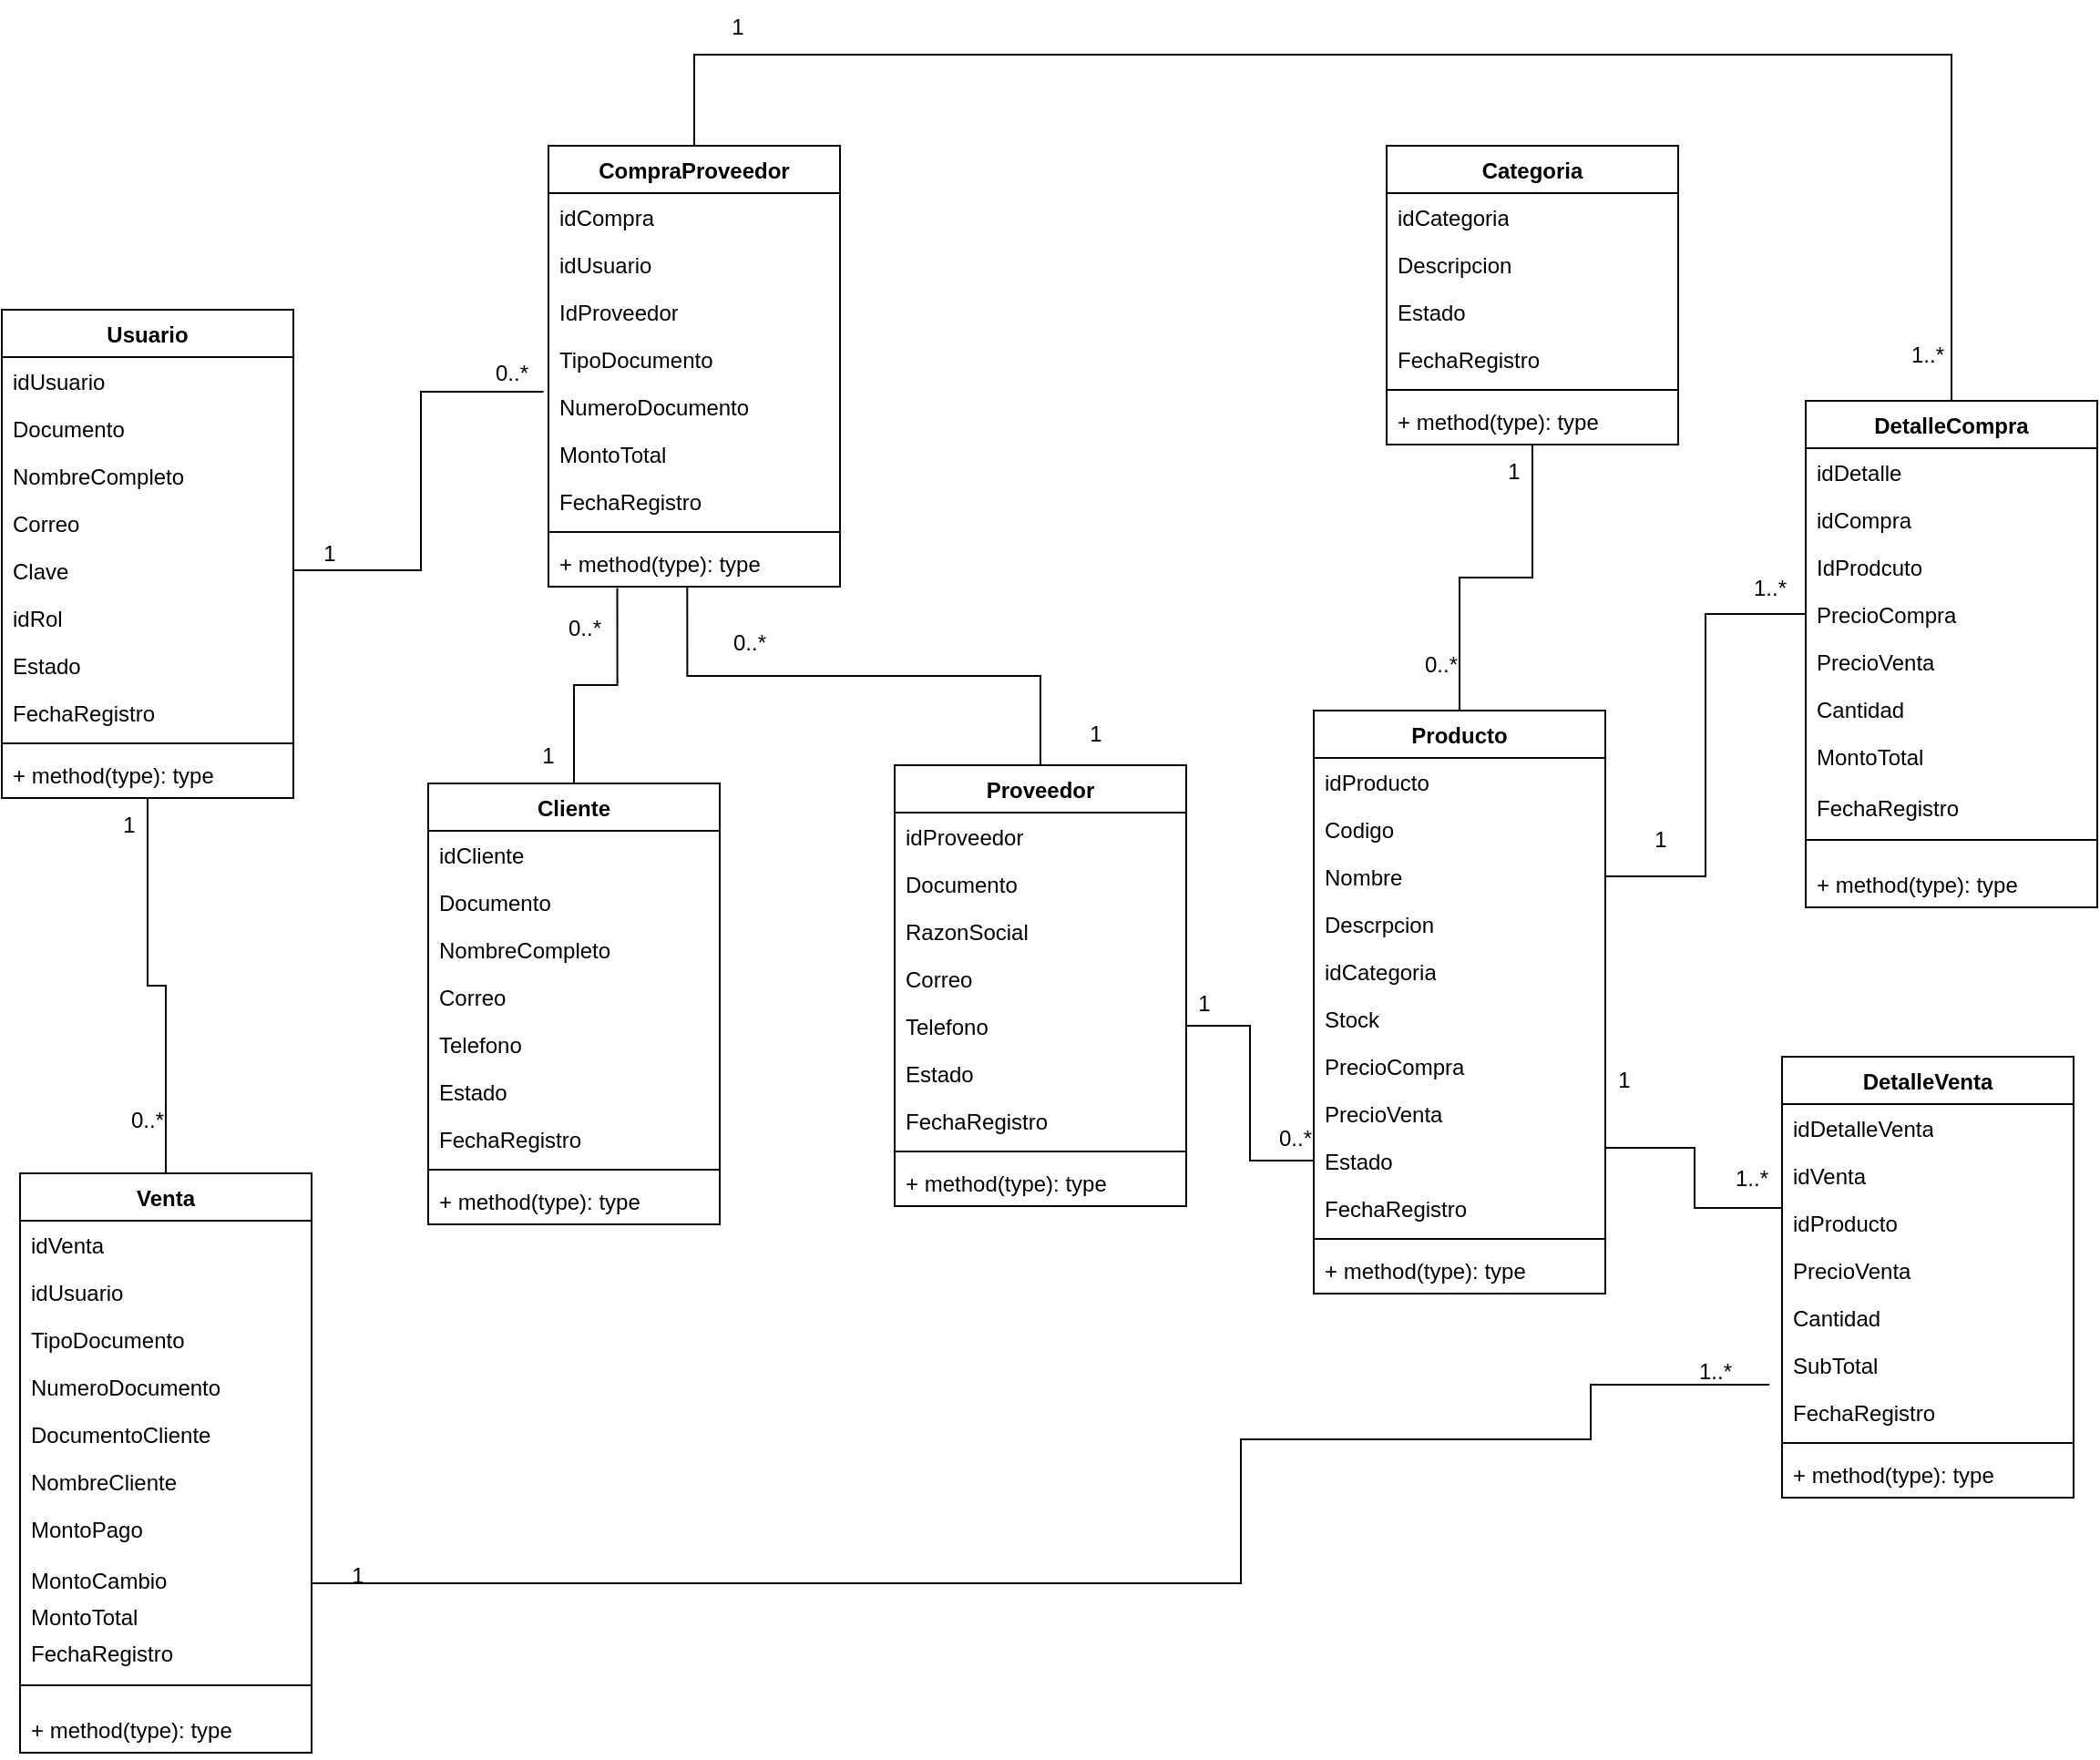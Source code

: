 <mxfile version="24.7.14">
  <diagram id="C5RBs43oDa-KdzZeNtuy" name="Page-1">
    <mxGraphModel grid="1" page="1" gridSize="10" guides="1" tooltips="1" connect="1" arrows="1" fold="1" pageScale="1" pageWidth="827" pageHeight="1169" math="0" shadow="0">
      <root>
        <mxCell id="WIyWlLk6GJQsqaUBKTNV-0" />
        <mxCell id="WIyWlLk6GJQsqaUBKTNV-1" parent="WIyWlLk6GJQsqaUBKTNV-0" />
        <mxCell id="qxZV2UlIpBGT71yUsDjP-0" value="Cliente" style="swimlane;fontStyle=1;align=center;verticalAlign=top;childLayout=stackLayout;horizontal=1;startSize=26;horizontalStack=0;resizeParent=1;resizeParentMax=0;resizeLast=0;collapsible=1;marginBottom=0;whiteSpace=wrap;html=1;" vertex="1" parent="WIyWlLk6GJQsqaUBKTNV-1">
          <mxGeometry x="254" width="160" height="242" as="geometry">
            <mxRectangle x="200" y="120" width="80" height="30" as="alternateBounds" />
          </mxGeometry>
        </mxCell>
        <mxCell id="qxZV2UlIpBGT71yUsDjP-6" value="idCliente" style="text;strokeColor=none;fillColor=none;align=left;verticalAlign=top;spacingLeft=4;spacingRight=4;overflow=hidden;rotatable=0;points=[[0,0.5],[1,0.5]];portConstraint=eastwest;whiteSpace=wrap;html=1;" vertex="1" parent="qxZV2UlIpBGT71yUsDjP-0">
          <mxGeometry y="26" width="160" height="26" as="geometry" />
        </mxCell>
        <mxCell id="qxZV2UlIpBGT71yUsDjP-5" value="Documento" style="text;strokeColor=none;fillColor=none;align=left;verticalAlign=top;spacingLeft=4;spacingRight=4;overflow=hidden;rotatable=0;points=[[0,0.5],[1,0.5]];portConstraint=eastwest;whiteSpace=wrap;html=1;" vertex="1" parent="qxZV2UlIpBGT71yUsDjP-0">
          <mxGeometry y="52" width="160" height="26" as="geometry" />
        </mxCell>
        <mxCell id="qxZV2UlIpBGT71yUsDjP-8" value="NombreCompleto" style="text;strokeColor=none;fillColor=none;align=left;verticalAlign=top;spacingLeft=4;spacingRight=4;overflow=hidden;rotatable=0;points=[[0,0.5],[1,0.5]];portConstraint=eastwest;whiteSpace=wrap;html=1;" vertex="1" parent="qxZV2UlIpBGT71yUsDjP-0">
          <mxGeometry y="78" width="160" height="26" as="geometry" />
        </mxCell>
        <mxCell id="qxZV2UlIpBGT71yUsDjP-9" value="Correo" style="text;strokeColor=none;fillColor=none;align=left;verticalAlign=top;spacingLeft=4;spacingRight=4;overflow=hidden;rotatable=0;points=[[0,0.5],[1,0.5]];portConstraint=eastwest;whiteSpace=wrap;html=1;" vertex="1" parent="qxZV2UlIpBGT71yUsDjP-0">
          <mxGeometry y="104" width="160" height="26" as="geometry" />
        </mxCell>
        <mxCell id="qxZV2UlIpBGT71yUsDjP-10" value="Telefono" style="text;strokeColor=none;fillColor=none;align=left;verticalAlign=top;spacingLeft=4;spacingRight=4;overflow=hidden;rotatable=0;points=[[0,0.5],[1,0.5]];portConstraint=eastwest;whiteSpace=wrap;html=1;" vertex="1" parent="qxZV2UlIpBGT71yUsDjP-0">
          <mxGeometry y="130" width="160" height="26" as="geometry" />
        </mxCell>
        <mxCell id="qxZV2UlIpBGT71yUsDjP-11" value="Estado" style="text;strokeColor=none;fillColor=none;align=left;verticalAlign=top;spacingLeft=4;spacingRight=4;overflow=hidden;rotatable=0;points=[[0,0.5],[1,0.5]];portConstraint=eastwest;whiteSpace=wrap;html=1;" vertex="1" parent="qxZV2UlIpBGT71yUsDjP-0">
          <mxGeometry y="156" width="160" height="26" as="geometry" />
        </mxCell>
        <mxCell id="qxZV2UlIpBGT71yUsDjP-1" value="FechaRegistro" style="text;strokeColor=none;fillColor=none;align=left;verticalAlign=top;spacingLeft=4;spacingRight=4;overflow=hidden;rotatable=0;points=[[0,0.5],[1,0.5]];portConstraint=eastwest;whiteSpace=wrap;html=1;" vertex="1" parent="qxZV2UlIpBGT71yUsDjP-0">
          <mxGeometry y="182" width="160" height="26" as="geometry" />
        </mxCell>
        <mxCell id="qxZV2UlIpBGT71yUsDjP-2" value="" style="line;strokeWidth=1;fillColor=none;align=left;verticalAlign=middle;spacingTop=-1;spacingLeft=3;spacingRight=3;rotatable=0;labelPosition=right;points=[];portConstraint=eastwest;strokeColor=inherit;" vertex="1" parent="qxZV2UlIpBGT71yUsDjP-0">
          <mxGeometry y="208" width="160" height="8" as="geometry" />
        </mxCell>
        <mxCell id="qxZV2UlIpBGT71yUsDjP-3" value="+ method(type): type" style="text;strokeColor=none;fillColor=none;align=left;verticalAlign=top;spacingLeft=4;spacingRight=4;overflow=hidden;rotatable=0;points=[[0,0.5],[1,0.5]];portConstraint=eastwest;whiteSpace=wrap;html=1;" vertex="1" parent="qxZV2UlIpBGT71yUsDjP-0">
          <mxGeometry y="216" width="160" height="26" as="geometry" />
        </mxCell>
        <mxCell id="qxZV2UlIpBGT71yUsDjP-12" value="Proveedor" style="swimlane;fontStyle=1;align=center;verticalAlign=top;childLayout=stackLayout;horizontal=1;startSize=26;horizontalStack=0;resizeParent=1;resizeParentMax=0;resizeLast=0;collapsible=1;marginBottom=0;whiteSpace=wrap;html=1;" vertex="1" parent="WIyWlLk6GJQsqaUBKTNV-1">
          <mxGeometry x="510" y="-10" width="160" height="242" as="geometry">
            <mxRectangle x="310" y="-10" width="100" height="30" as="alternateBounds" />
          </mxGeometry>
        </mxCell>
        <mxCell id="qxZV2UlIpBGT71yUsDjP-17" value="idProveedor" style="text;strokeColor=none;fillColor=none;align=left;verticalAlign=top;spacingLeft=4;spacingRight=4;overflow=hidden;rotatable=0;points=[[0,0.5],[1,0.5]];portConstraint=eastwest;whiteSpace=wrap;html=1;" vertex="1" parent="qxZV2UlIpBGT71yUsDjP-12">
          <mxGeometry y="26" width="160" height="26" as="geometry" />
        </mxCell>
        <mxCell id="qxZV2UlIpBGT71yUsDjP-18" value="Documento" style="text;strokeColor=none;fillColor=none;align=left;verticalAlign=top;spacingLeft=4;spacingRight=4;overflow=hidden;rotatable=0;points=[[0,0.5],[1,0.5]];portConstraint=eastwest;whiteSpace=wrap;html=1;" vertex="1" parent="qxZV2UlIpBGT71yUsDjP-12">
          <mxGeometry y="52" width="160" height="26" as="geometry" />
        </mxCell>
        <mxCell id="qxZV2UlIpBGT71yUsDjP-19" value="RazonSocial" style="text;strokeColor=none;fillColor=none;align=left;verticalAlign=top;spacingLeft=4;spacingRight=4;overflow=hidden;rotatable=0;points=[[0,0.5],[1,0.5]];portConstraint=eastwest;whiteSpace=wrap;html=1;" vertex="1" parent="qxZV2UlIpBGT71yUsDjP-12">
          <mxGeometry y="78" width="160" height="26" as="geometry" />
        </mxCell>
        <mxCell id="qxZV2UlIpBGT71yUsDjP-20" value="Correo" style="text;strokeColor=none;fillColor=none;align=left;verticalAlign=top;spacingLeft=4;spacingRight=4;overflow=hidden;rotatable=0;points=[[0,0.5],[1,0.5]];portConstraint=eastwest;whiteSpace=wrap;html=1;" vertex="1" parent="qxZV2UlIpBGT71yUsDjP-12">
          <mxGeometry y="104" width="160" height="26" as="geometry" />
        </mxCell>
        <mxCell id="qxZV2UlIpBGT71yUsDjP-21" value="Telefono" style="text;strokeColor=none;fillColor=none;align=left;verticalAlign=top;spacingLeft=4;spacingRight=4;overflow=hidden;rotatable=0;points=[[0,0.5],[1,0.5]];portConstraint=eastwest;whiteSpace=wrap;html=1;" vertex="1" parent="qxZV2UlIpBGT71yUsDjP-12">
          <mxGeometry y="130" width="160" height="26" as="geometry" />
        </mxCell>
        <mxCell id="qxZV2UlIpBGT71yUsDjP-22" value="Estado" style="text;strokeColor=none;fillColor=none;align=left;verticalAlign=top;spacingLeft=4;spacingRight=4;overflow=hidden;rotatable=0;points=[[0,0.5],[1,0.5]];portConstraint=eastwest;whiteSpace=wrap;html=1;" vertex="1" parent="qxZV2UlIpBGT71yUsDjP-12">
          <mxGeometry y="156" width="160" height="26" as="geometry" />
        </mxCell>
        <mxCell id="qxZV2UlIpBGT71yUsDjP-13" value="FechaRegistro" style="text;strokeColor=none;fillColor=none;align=left;verticalAlign=top;spacingLeft=4;spacingRight=4;overflow=hidden;rotatable=0;points=[[0,0.5],[1,0.5]];portConstraint=eastwest;whiteSpace=wrap;html=1;" vertex="1" parent="qxZV2UlIpBGT71yUsDjP-12">
          <mxGeometry y="182" width="160" height="26" as="geometry" />
        </mxCell>
        <mxCell id="qxZV2UlIpBGT71yUsDjP-14" value="" style="line;strokeWidth=1;fillColor=none;align=left;verticalAlign=middle;spacingTop=-1;spacingLeft=3;spacingRight=3;rotatable=0;labelPosition=right;points=[];portConstraint=eastwest;strokeColor=inherit;" vertex="1" parent="qxZV2UlIpBGT71yUsDjP-12">
          <mxGeometry y="208" width="160" height="8" as="geometry" />
        </mxCell>
        <mxCell id="qxZV2UlIpBGT71yUsDjP-15" value="+ method(type): type" style="text;strokeColor=none;fillColor=none;align=left;verticalAlign=top;spacingLeft=4;spacingRight=4;overflow=hidden;rotatable=0;points=[[0,0.5],[1,0.5]];portConstraint=eastwest;whiteSpace=wrap;html=1;" vertex="1" parent="qxZV2UlIpBGT71yUsDjP-12">
          <mxGeometry y="216" width="160" height="26" as="geometry" />
        </mxCell>
        <mxCell id="qxZV2UlIpBGT71yUsDjP-69" style="edgeStyle=orthogonalEdgeStyle;rounded=0;orthogonalLoop=1;jettySize=auto;html=1;entryX=0.5;entryY=0;entryDx=0;entryDy=0;endArrow=none;endFill=0;" edge="1" parent="WIyWlLk6GJQsqaUBKTNV-1" source="qxZV2UlIpBGT71yUsDjP-27" target="DSmR4OnylVd6eHeQZPli-24">
          <mxGeometry relative="1" as="geometry" />
        </mxCell>
        <mxCell id="qxZV2UlIpBGT71yUsDjP-27" value="Usuario" style="swimlane;fontStyle=1;align=center;verticalAlign=top;childLayout=stackLayout;horizontal=1;startSize=26;horizontalStack=0;resizeParent=1;resizeParentMax=0;resizeLast=0;collapsible=1;marginBottom=0;whiteSpace=wrap;html=1;" vertex="1" parent="WIyWlLk6GJQsqaUBKTNV-1">
          <mxGeometry x="20" y="-260" width="160" height="268" as="geometry" />
        </mxCell>
        <mxCell id="qxZV2UlIpBGT71yUsDjP-31" value="idUsuario" style="text;strokeColor=none;fillColor=none;align=left;verticalAlign=top;spacingLeft=4;spacingRight=4;overflow=hidden;rotatable=0;points=[[0,0.5],[1,0.5]];portConstraint=eastwest;whiteSpace=wrap;html=1;" vertex="1" parent="qxZV2UlIpBGT71yUsDjP-27">
          <mxGeometry y="26" width="160" height="26" as="geometry" />
        </mxCell>
        <mxCell id="qxZV2UlIpBGT71yUsDjP-32" value="Documento" style="text;strokeColor=none;fillColor=none;align=left;verticalAlign=top;spacingLeft=4;spacingRight=4;overflow=hidden;rotatable=0;points=[[0,0.5],[1,0.5]];portConstraint=eastwest;whiteSpace=wrap;html=1;" vertex="1" parent="qxZV2UlIpBGT71yUsDjP-27">
          <mxGeometry y="52" width="160" height="26" as="geometry" />
        </mxCell>
        <mxCell id="qxZV2UlIpBGT71yUsDjP-33" value="NombreCompleto" style="text;strokeColor=none;fillColor=none;align=left;verticalAlign=top;spacingLeft=4;spacingRight=4;overflow=hidden;rotatable=0;points=[[0,0.5],[1,0.5]];portConstraint=eastwest;whiteSpace=wrap;html=1;" vertex="1" parent="qxZV2UlIpBGT71yUsDjP-27">
          <mxGeometry y="78" width="160" height="26" as="geometry" />
        </mxCell>
        <mxCell id="qxZV2UlIpBGT71yUsDjP-34" value="Correo" style="text;strokeColor=none;fillColor=none;align=left;verticalAlign=top;spacingLeft=4;spacingRight=4;overflow=hidden;rotatable=0;points=[[0,0.5],[1,0.5]];portConstraint=eastwest;whiteSpace=wrap;html=1;" vertex="1" parent="qxZV2UlIpBGT71yUsDjP-27">
          <mxGeometry y="104" width="160" height="26" as="geometry" />
        </mxCell>
        <mxCell id="qxZV2UlIpBGT71yUsDjP-35" value="Clave" style="text;strokeColor=none;fillColor=none;align=left;verticalAlign=top;spacingLeft=4;spacingRight=4;overflow=hidden;rotatable=0;points=[[0,0.5],[1,0.5]];portConstraint=eastwest;whiteSpace=wrap;html=1;" vertex="1" parent="qxZV2UlIpBGT71yUsDjP-27">
          <mxGeometry y="130" width="160" height="26" as="geometry" />
        </mxCell>
        <mxCell id="qxZV2UlIpBGT71yUsDjP-36" value="idRol" style="text;strokeColor=none;fillColor=none;align=left;verticalAlign=top;spacingLeft=4;spacingRight=4;overflow=hidden;rotatable=0;points=[[0,0.5],[1,0.5]];portConstraint=eastwest;whiteSpace=wrap;html=1;" vertex="1" parent="qxZV2UlIpBGT71yUsDjP-27">
          <mxGeometry y="156" width="160" height="26" as="geometry" />
        </mxCell>
        <mxCell id="qxZV2UlIpBGT71yUsDjP-37" value="Estado" style="text;strokeColor=none;fillColor=none;align=left;verticalAlign=top;spacingLeft=4;spacingRight=4;overflow=hidden;rotatable=0;points=[[0,0.5],[1,0.5]];portConstraint=eastwest;whiteSpace=wrap;html=1;" vertex="1" parent="qxZV2UlIpBGT71yUsDjP-27">
          <mxGeometry y="182" width="160" height="26" as="geometry" />
        </mxCell>
        <mxCell id="qxZV2UlIpBGT71yUsDjP-28" value="FechaRegistro" style="text;strokeColor=none;fillColor=none;align=left;verticalAlign=top;spacingLeft=4;spacingRight=4;overflow=hidden;rotatable=0;points=[[0,0.5],[1,0.5]];portConstraint=eastwest;whiteSpace=wrap;html=1;" vertex="1" parent="qxZV2UlIpBGT71yUsDjP-27">
          <mxGeometry y="208" width="160" height="26" as="geometry" />
        </mxCell>
        <mxCell id="qxZV2UlIpBGT71yUsDjP-29" value="" style="line;strokeWidth=1;fillColor=none;align=left;verticalAlign=middle;spacingTop=-1;spacingLeft=3;spacingRight=3;rotatable=0;labelPosition=right;points=[];portConstraint=eastwest;strokeColor=inherit;" vertex="1" parent="qxZV2UlIpBGT71yUsDjP-27">
          <mxGeometry y="234" width="160" height="8" as="geometry" />
        </mxCell>
        <mxCell id="qxZV2UlIpBGT71yUsDjP-30" value="+ method(type): type" style="text;strokeColor=none;fillColor=none;align=left;verticalAlign=top;spacingLeft=4;spacingRight=4;overflow=hidden;rotatable=0;points=[[0,0.5],[1,0.5]];portConstraint=eastwest;whiteSpace=wrap;html=1;" vertex="1" parent="qxZV2UlIpBGT71yUsDjP-27">
          <mxGeometry y="242" width="160" height="26" as="geometry" />
        </mxCell>
        <mxCell id="qxZV2UlIpBGT71yUsDjP-83" style="edgeStyle=orthogonalEdgeStyle;rounded=0;orthogonalLoop=1;jettySize=auto;html=1;exitX=0.5;exitY=0;exitDx=0;exitDy=0;entryX=0.5;entryY=0;entryDx=0;entryDy=0;endArrow=none;endFill=0;" edge="1" parent="WIyWlLk6GJQsqaUBKTNV-1" source="DSmR4OnylVd6eHeQZPli-0" target="DSmR4OnylVd6eHeQZPli-10">
          <mxGeometry relative="1" as="geometry">
            <Array as="points">
              <mxPoint x="400" y="-400" />
              <mxPoint x="1090" y="-400" />
            </Array>
          </mxGeometry>
        </mxCell>
        <mxCell id="DSmR4OnylVd6eHeQZPli-0" value="CompraProveedor" style="swimlane;fontStyle=1;align=center;verticalAlign=top;childLayout=stackLayout;horizontal=1;startSize=26;horizontalStack=0;resizeParent=1;resizeParentMax=0;resizeLast=0;collapsible=1;marginBottom=0;whiteSpace=wrap;html=1;" vertex="1" parent="WIyWlLk6GJQsqaUBKTNV-1">
          <mxGeometry x="320" y="-350" width="160" height="242" as="geometry">
            <mxRectangle x="200" y="120" width="80" height="30" as="alternateBounds" />
          </mxGeometry>
        </mxCell>
        <mxCell id="DSmR4OnylVd6eHeQZPli-1" value="idCompra&lt;div&gt;&lt;span style=&quot;white-space: pre;&quot;&gt;&#x9;&lt;/span&gt;&lt;br&gt;&lt;/div&gt;" style="text;strokeColor=none;fillColor=none;align=left;verticalAlign=top;spacingLeft=4;spacingRight=4;overflow=hidden;rotatable=0;points=[[0,0.5],[1,0.5]];portConstraint=eastwest;whiteSpace=wrap;html=1;" vertex="1" parent="DSmR4OnylVd6eHeQZPli-0">
          <mxGeometry y="26" width="160" height="26" as="geometry" />
        </mxCell>
        <mxCell id="DSmR4OnylVd6eHeQZPli-2" value="idUsuario&lt;div&gt;&lt;br&gt;&lt;/div&gt;" style="text;strokeColor=none;fillColor=none;align=left;verticalAlign=top;spacingLeft=4;spacingRight=4;overflow=hidden;rotatable=0;points=[[0,0.5],[1,0.5]];portConstraint=eastwest;whiteSpace=wrap;html=1;" vertex="1" parent="DSmR4OnylVd6eHeQZPli-0">
          <mxGeometry y="52" width="160" height="26" as="geometry" />
        </mxCell>
        <mxCell id="DSmR4OnylVd6eHeQZPli-3" value="IdProveedor&lt;div&gt;&lt;br&gt;&lt;/div&gt;" style="text;strokeColor=none;fillColor=none;align=left;verticalAlign=top;spacingLeft=4;spacingRight=4;overflow=hidden;rotatable=0;points=[[0,0.5],[1,0.5]];portConstraint=eastwest;whiteSpace=wrap;html=1;" vertex="1" parent="DSmR4OnylVd6eHeQZPli-0">
          <mxGeometry y="78" width="160" height="26" as="geometry" />
        </mxCell>
        <mxCell id="DSmR4OnylVd6eHeQZPli-4" value="TipoDocumento&lt;div&gt;&lt;br&gt;&lt;/div&gt;" style="text;strokeColor=none;fillColor=none;align=left;verticalAlign=top;spacingLeft=4;spacingRight=4;overflow=hidden;rotatable=0;points=[[0,0.5],[1,0.5]];portConstraint=eastwest;whiteSpace=wrap;html=1;" vertex="1" parent="DSmR4OnylVd6eHeQZPli-0">
          <mxGeometry y="104" width="160" height="26" as="geometry" />
        </mxCell>
        <mxCell id="DSmR4OnylVd6eHeQZPli-5" value="NumeroDocumento" style="text;strokeColor=none;fillColor=none;align=left;verticalAlign=top;spacingLeft=4;spacingRight=4;overflow=hidden;rotatable=0;points=[[0,0.5],[1,0.5]];portConstraint=eastwest;whiteSpace=wrap;html=1;" vertex="1" parent="DSmR4OnylVd6eHeQZPli-0">
          <mxGeometry y="130" width="160" height="26" as="geometry" />
        </mxCell>
        <mxCell id="DSmR4OnylVd6eHeQZPli-6" value="MontoTotal" style="text;strokeColor=none;fillColor=none;align=left;verticalAlign=top;spacingLeft=4;spacingRight=4;overflow=hidden;rotatable=0;points=[[0,0.5],[1,0.5]];portConstraint=eastwest;whiteSpace=wrap;html=1;" vertex="1" parent="DSmR4OnylVd6eHeQZPli-0">
          <mxGeometry y="156" width="160" height="26" as="geometry" />
        </mxCell>
        <mxCell id="DSmR4OnylVd6eHeQZPli-7" value="FechaRegistro" style="text;strokeColor=none;fillColor=none;align=left;verticalAlign=top;spacingLeft=4;spacingRight=4;overflow=hidden;rotatable=0;points=[[0,0.5],[1,0.5]];portConstraint=eastwest;whiteSpace=wrap;html=1;" vertex="1" parent="DSmR4OnylVd6eHeQZPli-0">
          <mxGeometry y="182" width="160" height="26" as="geometry" />
        </mxCell>
        <mxCell id="DSmR4OnylVd6eHeQZPli-8" value="" style="line;strokeWidth=1;fillColor=none;align=left;verticalAlign=middle;spacingTop=-1;spacingLeft=3;spacingRight=3;rotatable=0;labelPosition=right;points=[];portConstraint=eastwest;strokeColor=inherit;" vertex="1" parent="DSmR4OnylVd6eHeQZPli-0">
          <mxGeometry y="208" width="160" height="8" as="geometry" />
        </mxCell>
        <mxCell id="DSmR4OnylVd6eHeQZPli-9" value="+ method(type): type" style="text;strokeColor=none;fillColor=none;align=left;verticalAlign=top;spacingLeft=4;spacingRight=4;overflow=hidden;rotatable=0;points=[[0,0.5],[1,0.5]];portConstraint=eastwest;whiteSpace=wrap;html=1;" vertex="1" parent="DSmR4OnylVd6eHeQZPli-0">
          <mxGeometry y="216" width="160" height="26" as="geometry" />
        </mxCell>
        <mxCell id="DSmR4OnylVd6eHeQZPli-10" value="DetalleCompra" style="swimlane;fontStyle=1;align=center;verticalAlign=top;childLayout=stackLayout;horizontal=1;startSize=26;horizontalStack=0;resizeParent=1;resizeParentMax=0;resizeLast=0;collapsible=1;marginBottom=0;whiteSpace=wrap;html=1;" vertex="1" parent="WIyWlLk6GJQsqaUBKTNV-1">
          <mxGeometry x="1010" y="-210" width="160" height="278" as="geometry">
            <mxRectangle x="200" y="120" width="80" height="30" as="alternateBounds" />
          </mxGeometry>
        </mxCell>
        <mxCell id="DSmR4OnylVd6eHeQZPli-11" value="idDetalle" style="text;strokeColor=none;fillColor=none;align=left;verticalAlign=top;spacingLeft=4;spacingRight=4;overflow=hidden;rotatable=0;points=[[0,0.5],[1,0.5]];portConstraint=eastwest;whiteSpace=wrap;html=1;" vertex="1" parent="DSmR4OnylVd6eHeQZPli-10">
          <mxGeometry y="26" width="160" height="26" as="geometry" />
        </mxCell>
        <mxCell id="DSmR4OnylVd6eHeQZPli-12" value="idCompra" style="text;strokeColor=none;fillColor=none;align=left;verticalAlign=top;spacingLeft=4;spacingRight=4;overflow=hidden;rotatable=0;points=[[0,0.5],[1,0.5]];portConstraint=eastwest;whiteSpace=wrap;html=1;" vertex="1" parent="DSmR4OnylVd6eHeQZPli-10">
          <mxGeometry y="52" width="160" height="26" as="geometry" />
        </mxCell>
        <mxCell id="DSmR4OnylVd6eHeQZPli-13" value="IdProdcuto" style="text;strokeColor=none;fillColor=none;align=left;verticalAlign=top;spacingLeft=4;spacingRight=4;overflow=hidden;rotatable=0;points=[[0,0.5],[1,0.5]];portConstraint=eastwest;whiteSpace=wrap;html=1;" vertex="1" parent="DSmR4OnylVd6eHeQZPli-10">
          <mxGeometry y="78" width="160" height="26" as="geometry" />
        </mxCell>
        <mxCell id="DSmR4OnylVd6eHeQZPli-14" value="&lt;div&gt;PrecioCompra&lt;/div&gt;" style="text;strokeColor=none;fillColor=none;align=left;verticalAlign=top;spacingLeft=4;spacingRight=4;overflow=hidden;rotatable=0;points=[[0,0.5],[1,0.5]];portConstraint=eastwest;whiteSpace=wrap;html=1;" vertex="1" parent="DSmR4OnylVd6eHeQZPli-10">
          <mxGeometry y="104" width="160" height="26" as="geometry" />
        </mxCell>
        <mxCell id="DSmR4OnylVd6eHeQZPli-15" value="PrecioVenta" style="text;strokeColor=none;fillColor=none;align=left;verticalAlign=top;spacingLeft=4;spacingRight=4;overflow=hidden;rotatable=0;points=[[0,0.5],[1,0.5]];portConstraint=eastwest;whiteSpace=wrap;html=1;" vertex="1" parent="DSmR4OnylVd6eHeQZPli-10">
          <mxGeometry y="130" width="160" height="26" as="geometry" />
        </mxCell>
        <mxCell id="DSmR4OnylVd6eHeQZPli-16" value="Cantidad" style="text;strokeColor=none;fillColor=none;align=left;verticalAlign=top;spacingLeft=4;spacingRight=4;overflow=hidden;rotatable=0;points=[[0,0.5],[1,0.5]];portConstraint=eastwest;whiteSpace=wrap;html=1;" vertex="1" parent="DSmR4OnylVd6eHeQZPli-10">
          <mxGeometry y="156" width="160" height="26" as="geometry" />
        </mxCell>
        <mxCell id="DSmR4OnylVd6eHeQZPli-17" value="MontoTotal" style="text;strokeColor=none;fillColor=none;align=left;verticalAlign=top;spacingLeft=4;spacingRight=4;overflow=hidden;rotatable=0;points=[[0,0.5],[1,0.5]];portConstraint=eastwest;whiteSpace=wrap;html=1;" vertex="1" parent="DSmR4OnylVd6eHeQZPli-10">
          <mxGeometry y="182" width="160" height="28" as="geometry" />
        </mxCell>
        <mxCell id="DSmR4OnylVd6eHeQZPli-23" value="FechaRegistro&lt;div&gt;&lt;br&gt;&lt;/div&gt;" style="text;strokeColor=none;fillColor=none;align=left;verticalAlign=top;spacingLeft=4;spacingRight=4;overflow=hidden;rotatable=0;points=[[0,0.5],[1,0.5]];portConstraint=eastwest;whiteSpace=wrap;html=1;" vertex="1" parent="DSmR4OnylVd6eHeQZPli-10">
          <mxGeometry y="210" width="160" height="20" as="geometry" />
        </mxCell>
        <mxCell id="DSmR4OnylVd6eHeQZPli-18" value="" style="line;strokeWidth=1;fillColor=none;align=left;verticalAlign=middle;spacingTop=-1;spacingLeft=3;spacingRight=3;rotatable=0;labelPosition=right;points=[];portConstraint=eastwest;strokeColor=inherit;" vertex="1" parent="DSmR4OnylVd6eHeQZPli-10">
          <mxGeometry y="230" width="160" height="22" as="geometry" />
        </mxCell>
        <mxCell id="DSmR4OnylVd6eHeQZPli-19" value="+ method(type): type" style="text;strokeColor=none;fillColor=none;align=left;verticalAlign=top;spacingLeft=4;spacingRight=4;overflow=hidden;rotatable=0;points=[[0,0.5],[1,0.5]];portConstraint=eastwest;whiteSpace=wrap;html=1;" vertex="1" parent="DSmR4OnylVd6eHeQZPli-10">
          <mxGeometry y="252" width="160" height="26" as="geometry" />
        </mxCell>
        <mxCell id="qxZV2UlIpBGT71yUsDjP-71" style="edgeStyle=orthogonalEdgeStyle;rounded=0;orthogonalLoop=1;jettySize=auto;html=1;endArrow=none;endFill=0;" edge="1" parent="WIyWlLk6GJQsqaUBKTNV-1" source="qxZV2UlIpBGT71yUsDjP-38" target="qxZV2UlIpBGT71yUsDjP-45">
          <mxGeometry relative="1" as="geometry" />
        </mxCell>
        <mxCell id="qxZV2UlIpBGT71yUsDjP-38" value="Categoria" style="swimlane;fontStyle=1;align=center;verticalAlign=top;childLayout=stackLayout;horizontal=1;startSize=26;horizontalStack=0;resizeParent=1;resizeParentMax=0;resizeLast=0;collapsible=1;marginBottom=0;whiteSpace=wrap;html=1;" vertex="1" parent="WIyWlLk6GJQsqaUBKTNV-1">
          <mxGeometry x="780" y="-350" width="160" height="164" as="geometry" />
        </mxCell>
        <mxCell id="qxZV2UlIpBGT71yUsDjP-42" value="idCategoria" style="text;strokeColor=none;fillColor=none;align=left;verticalAlign=top;spacingLeft=4;spacingRight=4;overflow=hidden;rotatable=0;points=[[0,0.5],[1,0.5]];portConstraint=eastwest;whiteSpace=wrap;html=1;" vertex="1" parent="qxZV2UlIpBGT71yUsDjP-38">
          <mxGeometry y="26" width="160" height="26" as="geometry" />
        </mxCell>
        <mxCell id="qxZV2UlIpBGT71yUsDjP-43" value="Descripcion" style="text;strokeColor=none;fillColor=none;align=left;verticalAlign=top;spacingLeft=4;spacingRight=4;overflow=hidden;rotatable=0;points=[[0,0.5],[1,0.5]];portConstraint=eastwest;whiteSpace=wrap;html=1;" vertex="1" parent="qxZV2UlIpBGT71yUsDjP-38">
          <mxGeometry y="52" width="160" height="26" as="geometry" />
        </mxCell>
        <mxCell id="qxZV2UlIpBGT71yUsDjP-44" value="Estado" style="text;strokeColor=none;fillColor=none;align=left;verticalAlign=top;spacingLeft=4;spacingRight=4;overflow=hidden;rotatable=0;points=[[0,0.5],[1,0.5]];portConstraint=eastwest;whiteSpace=wrap;html=1;" vertex="1" parent="qxZV2UlIpBGT71yUsDjP-38">
          <mxGeometry y="78" width="160" height="26" as="geometry" />
        </mxCell>
        <mxCell id="qxZV2UlIpBGT71yUsDjP-39" value="FechaRegistro" style="text;strokeColor=none;fillColor=none;align=left;verticalAlign=top;spacingLeft=4;spacingRight=4;overflow=hidden;rotatable=0;points=[[0,0.5],[1,0.5]];portConstraint=eastwest;whiteSpace=wrap;html=1;" vertex="1" parent="qxZV2UlIpBGT71yUsDjP-38">
          <mxGeometry y="104" width="160" height="26" as="geometry" />
        </mxCell>
        <mxCell id="qxZV2UlIpBGT71yUsDjP-40" value="" style="line;strokeWidth=1;fillColor=none;align=left;verticalAlign=middle;spacingTop=-1;spacingLeft=3;spacingRight=3;rotatable=0;labelPosition=right;points=[];portConstraint=eastwest;strokeColor=inherit;" vertex="1" parent="qxZV2UlIpBGT71yUsDjP-38">
          <mxGeometry y="130" width="160" height="8" as="geometry" />
        </mxCell>
        <mxCell id="qxZV2UlIpBGT71yUsDjP-41" value="+ method(type): type" style="text;strokeColor=none;fillColor=none;align=left;verticalAlign=top;spacingLeft=4;spacingRight=4;overflow=hidden;rotatable=0;points=[[0,0.5],[1,0.5]];portConstraint=eastwest;whiteSpace=wrap;html=1;" vertex="1" parent="qxZV2UlIpBGT71yUsDjP-38">
          <mxGeometry y="138" width="160" height="26" as="geometry" />
        </mxCell>
        <mxCell id="qxZV2UlIpBGT71yUsDjP-45" value="Producto" style="swimlane;fontStyle=1;align=center;verticalAlign=top;childLayout=stackLayout;horizontal=1;startSize=26;horizontalStack=0;resizeParent=1;resizeParentMax=0;resizeLast=0;collapsible=1;marginBottom=0;whiteSpace=wrap;html=1;" vertex="1" parent="WIyWlLk6GJQsqaUBKTNV-1">
          <mxGeometry x="740" y="-40" width="160" height="320" as="geometry">
            <mxRectangle x="570" y="-80" width="90" height="30" as="alternateBounds" />
          </mxGeometry>
        </mxCell>
        <mxCell id="qxZV2UlIpBGT71yUsDjP-49" value="idProducto" style="text;strokeColor=none;fillColor=none;align=left;verticalAlign=top;spacingLeft=4;spacingRight=4;overflow=hidden;rotatable=0;points=[[0,0.5],[1,0.5]];portConstraint=eastwest;whiteSpace=wrap;html=1;" vertex="1" parent="qxZV2UlIpBGT71yUsDjP-45">
          <mxGeometry y="26" width="160" height="26" as="geometry" />
        </mxCell>
        <mxCell id="qxZV2UlIpBGT71yUsDjP-50" value="Codigo" style="text;strokeColor=none;fillColor=none;align=left;verticalAlign=top;spacingLeft=4;spacingRight=4;overflow=hidden;rotatable=0;points=[[0,0.5],[1,0.5]];portConstraint=eastwest;whiteSpace=wrap;html=1;" vertex="1" parent="qxZV2UlIpBGT71yUsDjP-45">
          <mxGeometry y="52" width="160" height="26" as="geometry" />
        </mxCell>
        <mxCell id="qxZV2UlIpBGT71yUsDjP-51" value="Nombre" style="text;strokeColor=none;fillColor=none;align=left;verticalAlign=top;spacingLeft=4;spacingRight=4;overflow=hidden;rotatable=0;points=[[0,0.5],[1,0.5]];portConstraint=eastwest;whiteSpace=wrap;html=1;" vertex="1" parent="qxZV2UlIpBGT71yUsDjP-45">
          <mxGeometry y="78" width="160" height="26" as="geometry" />
        </mxCell>
        <mxCell id="qxZV2UlIpBGT71yUsDjP-52" value="Descrpcion" style="text;strokeColor=none;fillColor=none;align=left;verticalAlign=top;spacingLeft=4;spacingRight=4;overflow=hidden;rotatable=0;points=[[0,0.5],[1,0.5]];portConstraint=eastwest;whiteSpace=wrap;html=1;" vertex="1" parent="qxZV2UlIpBGT71yUsDjP-45">
          <mxGeometry y="104" width="160" height="26" as="geometry" />
        </mxCell>
        <mxCell id="qxZV2UlIpBGT71yUsDjP-53" value="idCategoria" style="text;strokeColor=none;fillColor=none;align=left;verticalAlign=top;spacingLeft=4;spacingRight=4;overflow=hidden;rotatable=0;points=[[0,0.5],[1,0.5]];portConstraint=eastwest;whiteSpace=wrap;html=1;" vertex="1" parent="qxZV2UlIpBGT71yUsDjP-45">
          <mxGeometry y="130" width="160" height="26" as="geometry" />
        </mxCell>
        <mxCell id="qxZV2UlIpBGT71yUsDjP-54" value="Stock" style="text;strokeColor=none;fillColor=none;align=left;verticalAlign=top;spacingLeft=4;spacingRight=4;overflow=hidden;rotatable=0;points=[[0,0.5],[1,0.5]];portConstraint=eastwest;whiteSpace=wrap;html=1;" vertex="1" parent="qxZV2UlIpBGT71yUsDjP-45">
          <mxGeometry y="156" width="160" height="26" as="geometry" />
        </mxCell>
        <mxCell id="qxZV2UlIpBGT71yUsDjP-57" value="PrecioCompra" style="text;strokeColor=none;fillColor=none;align=left;verticalAlign=top;spacingLeft=4;spacingRight=4;overflow=hidden;rotatable=0;points=[[0,0.5],[1,0.5]];portConstraint=eastwest;whiteSpace=wrap;html=1;" vertex="1" parent="qxZV2UlIpBGT71yUsDjP-45">
          <mxGeometry y="182" width="160" height="26" as="geometry" />
        </mxCell>
        <mxCell id="qxZV2UlIpBGT71yUsDjP-58" value="PrecioVenta" style="text;strokeColor=none;fillColor=none;align=left;verticalAlign=top;spacingLeft=4;spacingRight=4;overflow=hidden;rotatable=0;points=[[0,0.5],[1,0.5]];portConstraint=eastwest;whiteSpace=wrap;html=1;" vertex="1" parent="qxZV2UlIpBGT71yUsDjP-45">
          <mxGeometry y="208" width="160" height="26" as="geometry" />
        </mxCell>
        <mxCell id="qxZV2UlIpBGT71yUsDjP-59" value="Estado" style="text;strokeColor=none;fillColor=none;align=left;verticalAlign=top;spacingLeft=4;spacingRight=4;overflow=hidden;rotatable=0;points=[[0,0.5],[1,0.5]];portConstraint=eastwest;whiteSpace=wrap;html=1;" vertex="1" parent="qxZV2UlIpBGT71yUsDjP-45">
          <mxGeometry y="234" width="160" height="26" as="geometry" />
        </mxCell>
        <mxCell id="qxZV2UlIpBGT71yUsDjP-55" value="FechaRegistro" style="text;strokeColor=none;fillColor=none;align=left;verticalAlign=top;spacingLeft=4;spacingRight=4;overflow=hidden;rotatable=0;points=[[0,0.5],[1,0.5]];portConstraint=eastwest;whiteSpace=wrap;html=1;" vertex="1" parent="qxZV2UlIpBGT71yUsDjP-45">
          <mxGeometry y="260" width="160" height="26" as="geometry" />
        </mxCell>
        <mxCell id="qxZV2UlIpBGT71yUsDjP-47" value="" style="line;strokeWidth=1;fillColor=none;align=left;verticalAlign=middle;spacingTop=-1;spacingLeft=3;spacingRight=3;rotatable=0;labelPosition=right;points=[];portConstraint=eastwest;strokeColor=inherit;" vertex="1" parent="qxZV2UlIpBGT71yUsDjP-45">
          <mxGeometry y="286" width="160" height="8" as="geometry" />
        </mxCell>
        <mxCell id="qxZV2UlIpBGT71yUsDjP-48" value="+ method(type): type" style="text;strokeColor=none;fillColor=none;align=left;verticalAlign=top;spacingLeft=4;spacingRight=4;overflow=hidden;rotatable=0;points=[[0,0.5],[1,0.5]];portConstraint=eastwest;whiteSpace=wrap;html=1;" vertex="1" parent="qxZV2UlIpBGT71yUsDjP-45">
          <mxGeometry y="294" width="160" height="26" as="geometry" />
        </mxCell>
        <mxCell id="DSmR4OnylVd6eHeQZPli-24" value="Venta&lt;div&gt;&lt;br&gt;&lt;/div&gt;" style="swimlane;fontStyle=1;align=center;verticalAlign=top;childLayout=stackLayout;horizontal=1;startSize=26;horizontalStack=0;resizeParent=1;resizeParentMax=0;resizeLast=0;collapsible=1;marginBottom=0;whiteSpace=wrap;html=1;" vertex="1" parent="WIyWlLk6GJQsqaUBKTNV-1">
          <mxGeometry x="30" y="214" width="160" height="318" as="geometry">
            <mxRectangle x="200" y="120" width="80" height="30" as="alternateBounds" />
          </mxGeometry>
        </mxCell>
        <mxCell id="DSmR4OnylVd6eHeQZPli-25" value="idVenta" style="text;strokeColor=none;fillColor=none;align=left;verticalAlign=top;spacingLeft=4;spacingRight=4;overflow=hidden;rotatable=0;points=[[0,0.5],[1,0.5]];portConstraint=eastwest;whiteSpace=wrap;html=1;" vertex="1" parent="DSmR4OnylVd6eHeQZPli-24">
          <mxGeometry y="26" width="160" height="26" as="geometry" />
        </mxCell>
        <mxCell id="DSmR4OnylVd6eHeQZPli-26" value="idUsuario" style="text;strokeColor=none;fillColor=none;align=left;verticalAlign=top;spacingLeft=4;spacingRight=4;overflow=hidden;rotatable=0;points=[[0,0.5],[1,0.5]];portConstraint=eastwest;whiteSpace=wrap;html=1;" vertex="1" parent="DSmR4OnylVd6eHeQZPli-24">
          <mxGeometry y="52" width="160" height="26" as="geometry" />
        </mxCell>
        <mxCell id="DSmR4OnylVd6eHeQZPli-27" value="TipoDocumento" style="text;strokeColor=none;fillColor=none;align=left;verticalAlign=top;spacingLeft=4;spacingRight=4;overflow=hidden;rotatable=0;points=[[0,0.5],[1,0.5]];portConstraint=eastwest;whiteSpace=wrap;html=1;" vertex="1" parent="DSmR4OnylVd6eHeQZPli-24">
          <mxGeometry y="78" width="160" height="26" as="geometry" />
        </mxCell>
        <mxCell id="DSmR4OnylVd6eHeQZPli-28" value="&lt;div&gt;NumeroDocumento&lt;/div&gt;" style="text;strokeColor=none;fillColor=none;align=left;verticalAlign=top;spacingLeft=4;spacingRight=4;overflow=hidden;rotatable=0;points=[[0,0.5],[1,0.5]];portConstraint=eastwest;whiteSpace=wrap;html=1;" vertex="1" parent="DSmR4OnylVd6eHeQZPli-24">
          <mxGeometry y="104" width="160" height="26" as="geometry" />
        </mxCell>
        <mxCell id="DSmR4OnylVd6eHeQZPli-29" value="DocumentoCliente" style="text;strokeColor=none;fillColor=none;align=left;verticalAlign=top;spacingLeft=4;spacingRight=4;overflow=hidden;rotatable=0;points=[[0,0.5],[1,0.5]];portConstraint=eastwest;whiteSpace=wrap;html=1;" vertex="1" parent="DSmR4OnylVd6eHeQZPli-24">
          <mxGeometry y="130" width="160" height="26" as="geometry" />
        </mxCell>
        <mxCell id="DSmR4OnylVd6eHeQZPli-30" value="NombreCliente" style="text;strokeColor=none;fillColor=none;align=left;verticalAlign=top;spacingLeft=4;spacingRight=4;overflow=hidden;rotatable=0;points=[[0,0.5],[1,0.5]];portConstraint=eastwest;whiteSpace=wrap;html=1;" vertex="1" parent="DSmR4OnylVd6eHeQZPli-24">
          <mxGeometry y="156" width="160" height="26" as="geometry" />
        </mxCell>
        <mxCell id="DSmR4OnylVd6eHeQZPli-31" value="MontoPago" style="text;strokeColor=none;fillColor=none;align=left;verticalAlign=top;spacingLeft=4;spacingRight=4;overflow=hidden;rotatable=0;points=[[0,0.5],[1,0.5]];portConstraint=eastwest;whiteSpace=wrap;html=1;" vertex="1" parent="DSmR4OnylVd6eHeQZPli-24">
          <mxGeometry y="182" width="160" height="28" as="geometry" />
        </mxCell>
        <mxCell id="DSmR4OnylVd6eHeQZPli-32" value="&lt;div&gt;MontoCambio&lt;/div&gt;" style="text;strokeColor=none;fillColor=none;align=left;verticalAlign=top;spacingLeft=4;spacingRight=4;overflow=hidden;rotatable=0;points=[[0,0.5],[1,0.5]];portConstraint=eastwest;whiteSpace=wrap;html=1;" vertex="1" parent="DSmR4OnylVd6eHeQZPli-24">
          <mxGeometry y="210" width="160" height="20" as="geometry" />
        </mxCell>
        <mxCell id="DSmR4OnylVd6eHeQZPli-35" value="&lt;div&gt;MontoTotal&lt;/div&gt;" style="text;strokeColor=none;fillColor=none;align=left;verticalAlign=top;spacingLeft=4;spacingRight=4;overflow=hidden;rotatable=0;points=[[0,0.5],[1,0.5]];portConstraint=eastwest;whiteSpace=wrap;html=1;" vertex="1" parent="DSmR4OnylVd6eHeQZPli-24">
          <mxGeometry y="230" width="160" height="20" as="geometry" />
        </mxCell>
        <mxCell id="DSmR4OnylVd6eHeQZPli-36" value="&lt;div&gt;FechaRegistro&lt;/div&gt;" style="text;strokeColor=none;fillColor=none;align=left;verticalAlign=top;spacingLeft=4;spacingRight=4;overflow=hidden;rotatable=0;points=[[0,0.5],[1,0.5]];portConstraint=eastwest;whiteSpace=wrap;html=1;" vertex="1" parent="DSmR4OnylVd6eHeQZPli-24">
          <mxGeometry y="250" width="160" height="20" as="geometry" />
        </mxCell>
        <mxCell id="DSmR4OnylVd6eHeQZPli-33" value="" style="line;strokeWidth=1;fillColor=none;align=left;verticalAlign=middle;spacingTop=-1;spacingLeft=3;spacingRight=3;rotatable=0;labelPosition=right;points=[];portConstraint=eastwest;strokeColor=inherit;" vertex="1" parent="DSmR4OnylVd6eHeQZPli-24">
          <mxGeometry y="270" width="160" height="22" as="geometry" />
        </mxCell>
        <mxCell id="DSmR4OnylVd6eHeQZPli-34" value="+ method(type): type" style="text;strokeColor=none;fillColor=none;align=left;verticalAlign=top;spacingLeft=4;spacingRight=4;overflow=hidden;rotatable=0;points=[[0,0.5],[1,0.5]];portConstraint=eastwest;whiteSpace=wrap;html=1;" vertex="1" parent="DSmR4OnylVd6eHeQZPli-24">
          <mxGeometry y="292" width="160" height="26" as="geometry" />
        </mxCell>
        <mxCell id="DSmR4OnylVd6eHeQZPli-37" value="DetalleVenta" style="swimlane;fontStyle=1;align=center;verticalAlign=top;childLayout=stackLayout;horizontal=1;startSize=26;horizontalStack=0;resizeParent=1;resizeParentMax=0;resizeLast=0;collapsible=1;marginBottom=0;whiteSpace=wrap;html=1;" vertex="1" parent="WIyWlLk6GJQsqaUBKTNV-1">
          <mxGeometry x="997" y="150" width="160" height="242" as="geometry">
            <mxRectangle x="200" y="120" width="80" height="30" as="alternateBounds" />
          </mxGeometry>
        </mxCell>
        <mxCell id="DSmR4OnylVd6eHeQZPli-38" value="idDetalleVenta" style="text;strokeColor=none;fillColor=none;align=left;verticalAlign=top;spacingLeft=4;spacingRight=4;overflow=hidden;rotatable=0;points=[[0,0.5],[1,0.5]];portConstraint=eastwest;whiteSpace=wrap;html=1;" vertex="1" parent="DSmR4OnylVd6eHeQZPli-37">
          <mxGeometry y="26" width="160" height="26" as="geometry" />
        </mxCell>
        <mxCell id="DSmR4OnylVd6eHeQZPli-39" value="&lt;div&gt;idVenta&lt;/div&gt;" style="text;strokeColor=none;fillColor=none;align=left;verticalAlign=top;spacingLeft=4;spacingRight=4;overflow=hidden;rotatable=0;points=[[0,0.5],[1,0.5]];portConstraint=eastwest;whiteSpace=wrap;html=1;" vertex="1" parent="DSmR4OnylVd6eHeQZPli-37">
          <mxGeometry y="52" width="160" height="26" as="geometry" />
        </mxCell>
        <mxCell id="DSmR4OnylVd6eHeQZPli-40" value="&lt;div&gt;idProducto&lt;/div&gt;" style="text;strokeColor=none;fillColor=none;align=left;verticalAlign=top;spacingLeft=4;spacingRight=4;overflow=hidden;rotatable=0;points=[[0,0.5],[1,0.5]];portConstraint=eastwest;whiteSpace=wrap;html=1;" vertex="1" parent="DSmR4OnylVd6eHeQZPli-37">
          <mxGeometry y="78" width="160" height="26" as="geometry" />
        </mxCell>
        <mxCell id="DSmR4OnylVd6eHeQZPli-41" value="&lt;div&gt;PrecioVenta&lt;/div&gt;" style="text;strokeColor=none;fillColor=none;align=left;verticalAlign=top;spacingLeft=4;spacingRight=4;overflow=hidden;rotatable=0;points=[[0,0.5],[1,0.5]];portConstraint=eastwest;whiteSpace=wrap;html=1;" vertex="1" parent="DSmR4OnylVd6eHeQZPli-37">
          <mxGeometry y="104" width="160" height="26" as="geometry" />
        </mxCell>
        <mxCell id="DSmR4OnylVd6eHeQZPli-42" value="Cantidad" style="text;strokeColor=none;fillColor=none;align=left;verticalAlign=top;spacingLeft=4;spacingRight=4;overflow=hidden;rotatable=0;points=[[0,0.5],[1,0.5]];portConstraint=eastwest;whiteSpace=wrap;html=1;" vertex="1" parent="DSmR4OnylVd6eHeQZPli-37">
          <mxGeometry y="130" width="160" height="26" as="geometry" />
        </mxCell>
        <mxCell id="DSmR4OnylVd6eHeQZPli-43" value="SubTotal" style="text;strokeColor=none;fillColor=none;align=left;verticalAlign=top;spacingLeft=4;spacingRight=4;overflow=hidden;rotatable=0;points=[[0,0.5],[1,0.5]];portConstraint=eastwest;whiteSpace=wrap;html=1;" vertex="1" parent="DSmR4OnylVd6eHeQZPli-37">
          <mxGeometry y="156" width="160" height="26" as="geometry" />
        </mxCell>
        <mxCell id="DSmR4OnylVd6eHeQZPli-44" value="FechaRegistro" style="text;strokeColor=none;fillColor=none;align=left;verticalAlign=top;spacingLeft=4;spacingRight=4;overflow=hidden;rotatable=0;points=[[0,0.5],[1,0.5]];portConstraint=eastwest;whiteSpace=wrap;html=1;" vertex="1" parent="DSmR4OnylVd6eHeQZPli-37">
          <mxGeometry y="182" width="160" height="26" as="geometry" />
        </mxCell>
        <mxCell id="DSmR4OnylVd6eHeQZPli-45" value="" style="line;strokeWidth=1;fillColor=none;align=left;verticalAlign=middle;spacingTop=-1;spacingLeft=3;spacingRight=3;rotatable=0;labelPosition=right;points=[];portConstraint=eastwest;strokeColor=inherit;" vertex="1" parent="DSmR4OnylVd6eHeQZPli-37">
          <mxGeometry y="208" width="160" height="8" as="geometry" />
        </mxCell>
        <mxCell id="DSmR4OnylVd6eHeQZPli-46" value="+ method(type): type" style="text;strokeColor=none;fillColor=none;align=left;verticalAlign=top;spacingLeft=4;spacingRight=4;overflow=hidden;rotatable=0;points=[[0,0.5],[1,0.5]];portConstraint=eastwest;whiteSpace=wrap;html=1;" vertex="1" parent="DSmR4OnylVd6eHeQZPli-37">
          <mxGeometry y="216" width="160" height="26" as="geometry" />
        </mxCell>
        <mxCell id="qxZV2UlIpBGT71yUsDjP-66" value="" style="edgeStyle=orthogonalEdgeStyle;rounded=0;orthogonalLoop=1;jettySize=auto;html=1;endArrow=none;endFill=0;" edge="1" parent="WIyWlLk6GJQsqaUBKTNV-1" source="qxZV2UlIpBGT71yUsDjP-21" target="qxZV2UlIpBGT71yUsDjP-59">
          <mxGeometry relative="1" as="geometry" />
        </mxCell>
        <mxCell id="qxZV2UlIpBGT71yUsDjP-68" style="edgeStyle=orthogonalEdgeStyle;rounded=0;orthogonalLoop=1;jettySize=auto;html=1;exitX=0.5;exitY=0;exitDx=0;exitDy=0;entryX=0.476;entryY=1.02;entryDx=0;entryDy=0;entryPerimeter=0;endArrow=none;endFill=0;" edge="1" parent="WIyWlLk6GJQsqaUBKTNV-1" source="qxZV2UlIpBGT71yUsDjP-12" target="DSmR4OnylVd6eHeQZPli-9">
          <mxGeometry relative="1" as="geometry" />
        </mxCell>
        <mxCell id="qxZV2UlIpBGT71yUsDjP-70" style="edgeStyle=orthogonalEdgeStyle;rounded=0;orthogonalLoop=1;jettySize=auto;html=1;entryX=-0.017;entryY=0.192;entryDx=0;entryDy=0;entryPerimeter=0;endArrow=none;endFill=0;" edge="1" parent="WIyWlLk6GJQsqaUBKTNV-1" source="qxZV2UlIpBGT71yUsDjP-35" target="DSmR4OnylVd6eHeQZPli-5">
          <mxGeometry relative="1" as="geometry" />
        </mxCell>
        <mxCell id="qxZV2UlIpBGT71yUsDjP-78" style="edgeStyle=orthogonalEdgeStyle;rounded=0;orthogonalLoop=1;jettySize=auto;html=1;entryX=0;entryY=0.5;entryDx=0;entryDy=0;endArrow=none;endFill=0;" edge="1" parent="WIyWlLk6GJQsqaUBKTNV-1" source="qxZV2UlIpBGT71yUsDjP-51" target="DSmR4OnylVd6eHeQZPli-14">
          <mxGeometry relative="1" as="geometry" />
        </mxCell>
        <mxCell id="qxZV2UlIpBGT71yUsDjP-82" style="edgeStyle=orthogonalEdgeStyle;rounded=0;orthogonalLoop=1;jettySize=auto;html=1;exitX=0.5;exitY=0;exitDx=0;exitDy=0;entryX=0.236;entryY=1.027;entryDx=0;entryDy=0;entryPerimeter=0;endArrow=none;endFill=0;" edge="1" parent="WIyWlLk6GJQsqaUBKTNV-1" source="qxZV2UlIpBGT71yUsDjP-0" target="DSmR4OnylVd6eHeQZPli-9">
          <mxGeometry relative="1" as="geometry" />
        </mxCell>
        <mxCell id="qxZV2UlIpBGT71yUsDjP-84" value="1" style="text;html=1;align=center;verticalAlign=middle;whiteSpace=wrap;rounded=0;" vertex="1" parent="WIyWlLk6GJQsqaUBKTNV-1">
          <mxGeometry x="310" y="-30" width="20" height="30" as="geometry" />
        </mxCell>
        <mxCell id="qxZV2UlIpBGT71yUsDjP-85" value="0..*" style="text;html=1;align=center;verticalAlign=middle;whiteSpace=wrap;rounded=0;" vertex="1" parent="WIyWlLk6GJQsqaUBKTNV-1">
          <mxGeometry x="330" y="-100" width="20" height="30" as="geometry" />
        </mxCell>
        <mxCell id="qxZV2UlIpBGT71yUsDjP-86" value="1" style="text;html=1;align=center;verticalAlign=middle;whiteSpace=wrap;rounded=0;" vertex="1" parent="WIyWlLk6GJQsqaUBKTNV-1">
          <mxGeometry x="670" y="106" width="20" height="30" as="geometry" />
        </mxCell>
        <mxCell id="qxZV2UlIpBGT71yUsDjP-87" value="0..*" style="text;html=1;align=center;verticalAlign=middle;whiteSpace=wrap;rounded=0;" vertex="1" parent="WIyWlLk6GJQsqaUBKTNV-1">
          <mxGeometry x="720" y="180" width="20" height="30" as="geometry" />
        </mxCell>
        <mxCell id="qxZV2UlIpBGT71yUsDjP-88" value="1" style="text;html=1;align=center;verticalAlign=middle;whiteSpace=wrap;rounded=0;" vertex="1" parent="WIyWlLk6GJQsqaUBKTNV-1">
          <mxGeometry x="190" y="-141" width="20" height="30" as="geometry" />
        </mxCell>
        <mxCell id="qxZV2UlIpBGT71yUsDjP-89" value="0..*" style="text;html=1;align=center;verticalAlign=middle;whiteSpace=wrap;rounded=0;" vertex="1" parent="WIyWlLk6GJQsqaUBKTNV-1">
          <mxGeometry x="290" y="-240" width="20" height="30" as="geometry" />
        </mxCell>
        <mxCell id="qxZV2UlIpBGT71yUsDjP-90" value="1" style="text;html=1;align=center;verticalAlign=middle;whiteSpace=wrap;rounded=0;" vertex="1" parent="WIyWlLk6GJQsqaUBKTNV-1">
          <mxGeometry x="80" y="8" width="20" height="30" as="geometry" />
        </mxCell>
        <mxCell id="qxZV2UlIpBGT71yUsDjP-92" value="0..*" style="text;html=1;align=center;verticalAlign=middle;whiteSpace=wrap;rounded=0;" vertex="1" parent="WIyWlLk6GJQsqaUBKTNV-1">
          <mxGeometry x="90" y="170" width="20" height="30" as="geometry" />
        </mxCell>
        <mxCell id="qxZV2UlIpBGT71yUsDjP-93" value="0..*" style="text;html=1;align=center;verticalAlign=middle;whiteSpace=wrap;rounded=0;" vertex="1" parent="WIyWlLk6GJQsqaUBKTNV-1">
          <mxGeometry x="800" y="-80" width="20" height="30" as="geometry" />
        </mxCell>
        <mxCell id="qxZV2UlIpBGT71yUsDjP-94" value="1" style="text;html=1;align=center;verticalAlign=middle;whiteSpace=wrap;rounded=0;" vertex="1" parent="WIyWlLk6GJQsqaUBKTNV-1">
          <mxGeometry x="840" y="-186" width="20" height="30" as="geometry" />
        </mxCell>
        <mxCell id="qxZV2UlIpBGT71yUsDjP-95" style="edgeStyle=orthogonalEdgeStyle;rounded=0;orthogonalLoop=1;jettySize=auto;html=1;exitX=1;exitY=0.5;exitDx=0;exitDy=0;entryX=0.003;entryY=0.192;entryDx=0;entryDy=0;entryPerimeter=0;endArrow=none;endFill=0;" edge="1" parent="WIyWlLk6GJQsqaUBKTNV-1" source="qxZV2UlIpBGT71yUsDjP-58" target="DSmR4OnylVd6eHeQZPli-40">
          <mxGeometry relative="1" as="geometry">
            <Array as="points">
              <mxPoint x="900" y="200" />
              <mxPoint x="949" y="200" />
              <mxPoint x="949" y="233" />
            </Array>
          </mxGeometry>
        </mxCell>
        <mxCell id="qxZV2UlIpBGT71yUsDjP-97" value="1" style="text;html=1;align=center;verticalAlign=middle;whiteSpace=wrap;rounded=0;" vertex="1" parent="WIyWlLk6GJQsqaUBKTNV-1">
          <mxGeometry x="414" y="-430" width="20" height="30" as="geometry" />
        </mxCell>
        <mxCell id="qxZV2UlIpBGT71yUsDjP-98" value="1..*" style="text;html=1;align=center;verticalAlign=middle;whiteSpace=wrap;rounded=0;" vertex="1" parent="WIyWlLk6GJQsqaUBKTNV-1">
          <mxGeometry x="1067" y="-250" width="20" height="30" as="geometry" />
        </mxCell>
        <mxCell id="KyJyAhLKwJq_SNrhKIjC-0" value="1" style="text;html=1;align=center;verticalAlign=middle;resizable=0;points=[];autosize=1;strokeColor=none;fillColor=none;" vertex="1" parent="WIyWlLk6GJQsqaUBKTNV-1">
          <mxGeometry x="200" y="420" width="30" height="30" as="geometry" />
        </mxCell>
        <mxCell id="KyJyAhLKwJq_SNrhKIjC-1" value="1..*" style="text;html=1;align=center;verticalAlign=middle;resizable=0;points=[];autosize=1;strokeColor=none;fillColor=none;" vertex="1" parent="WIyWlLk6GJQsqaUBKTNV-1">
          <mxGeometry x="940" y="308" width="40" height="30" as="geometry" />
        </mxCell>
        <mxCell id="KyJyAhLKwJq_SNrhKIjC-2" value="&lt;div&gt;&lt;br&gt;&lt;/div&gt;&lt;div&gt;1&lt;/div&gt;" style="text;html=1;align=center;verticalAlign=middle;resizable=0;points=[];autosize=1;strokeColor=none;fillColor=none;" vertex="1" parent="WIyWlLk6GJQsqaUBKTNV-1">
          <mxGeometry x="915" y="3" width="30" height="40" as="geometry" />
        </mxCell>
        <mxCell id="KyJyAhLKwJq_SNrhKIjC-3" value="1..*" style="text;html=1;align=center;verticalAlign=middle;resizable=0;points=[];autosize=1;strokeColor=none;fillColor=none;" vertex="1" parent="WIyWlLk6GJQsqaUBKTNV-1">
          <mxGeometry x="970" y="-122" width="40" height="30" as="geometry" />
        </mxCell>
        <mxCell id="KyJyAhLKwJq_SNrhKIjC-4" value="1" style="text;html=1;align=center;verticalAlign=middle;resizable=0;points=[];autosize=1;strokeColor=none;fillColor=none;" vertex="1" parent="WIyWlLk6GJQsqaUBKTNV-1">
          <mxGeometry x="895" y="148" width="30" height="30" as="geometry" />
        </mxCell>
        <mxCell id="KyJyAhLKwJq_SNrhKIjC-5" value="1..*" style="text;html=1;align=center;verticalAlign=middle;resizable=0;points=[];autosize=1;strokeColor=none;fillColor=none;" vertex="1" parent="WIyWlLk6GJQsqaUBKTNV-1">
          <mxGeometry x="960" y="202" width="40" height="30" as="geometry" />
        </mxCell>
        <mxCell id="KyJyAhLKwJq_SNrhKIjC-6" value="0..*" style="text;html=1;align=center;verticalAlign=middle;resizable=0;points=[];autosize=1;strokeColor=none;fillColor=none;" vertex="1" parent="WIyWlLk6GJQsqaUBKTNV-1">
          <mxGeometry x="410" y="-92" width="40" height="30" as="geometry" />
        </mxCell>
        <mxCell id="KyJyAhLKwJq_SNrhKIjC-7" value="1" style="text;html=1;align=center;verticalAlign=middle;resizable=0;points=[];autosize=1;strokeColor=none;fillColor=none;" vertex="1" parent="WIyWlLk6GJQsqaUBKTNV-1">
          <mxGeometry x="605" y="-42" width="30" height="30" as="geometry" />
        </mxCell>
        <mxCell id="idGt-xYnIlaMoGbaC0p4-3" style="edgeStyle=orthogonalEdgeStyle;rounded=0;orthogonalLoop=1;jettySize=auto;html=1;exitX=1;exitY=0.5;exitDx=0;exitDy=0;endArrow=none;endFill=0;" edge="1" parent="WIyWlLk6GJQsqaUBKTNV-1">
          <mxGeometry relative="1" as="geometry">
            <Array as="points">
              <mxPoint x="190" y="439" />
              <mxPoint x="700" y="439" />
              <mxPoint x="700" y="360" />
              <mxPoint x="892" y="360" />
            </Array>
            <mxPoint x="190" y="420" as="sourcePoint" />
            <mxPoint x="990" y="330" as="targetPoint" />
          </mxGeometry>
        </mxCell>
      </root>
    </mxGraphModel>
  </diagram>
</mxfile>
